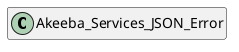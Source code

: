 @startuml
set namespaceSeparator \\
hide members
hide << alias >> circle

class Akeeba_Services_JSON_Error
@enduml
